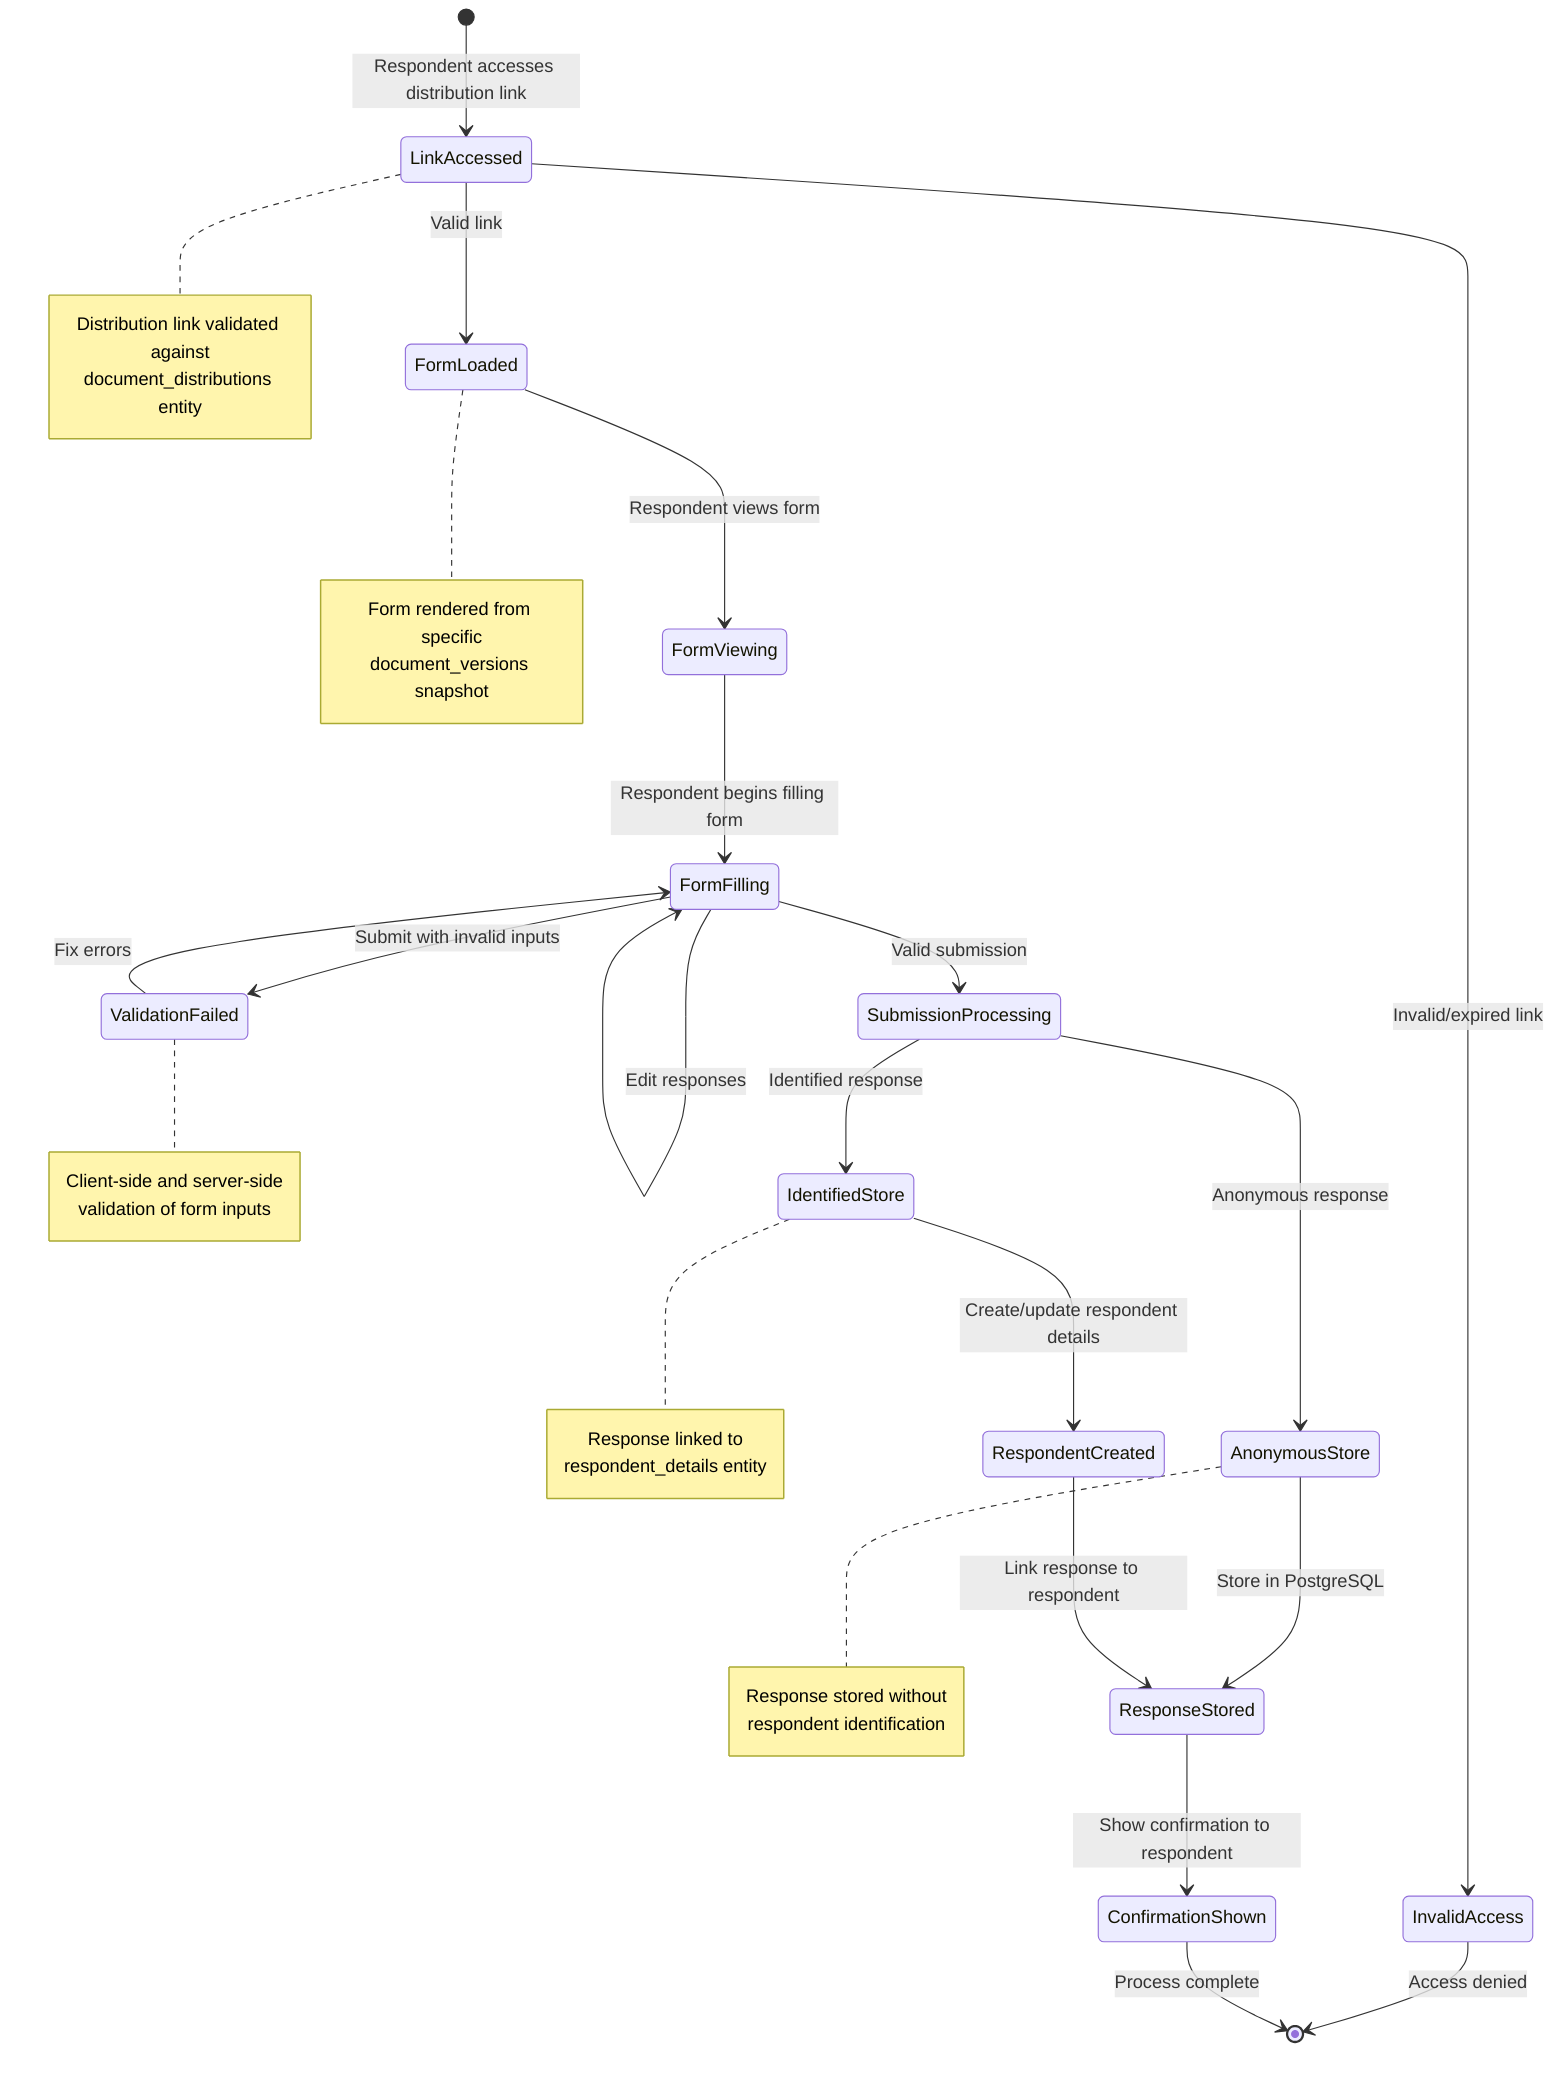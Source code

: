 stateDiagram-v2
    [*] --> LinkAccessed: Respondent accesses distribution link
    LinkAccessed --> FormLoaded: Valid link
    LinkAccessed --> InvalidAccess: Invalid/expired link
    InvalidAccess --> [*]: Access denied
    
    FormLoaded --> FormViewing: Respondent views form
    FormViewing --> FormFilling: Respondent begins filling form
    FormFilling --> FormFilling: Edit responses
    FormFilling --> ValidationFailed: Submit with invalid inputs
    ValidationFailed --> FormFilling: Fix errors
    
    FormFilling --> SubmissionProcessing: Valid submission
    SubmissionProcessing --> AnonymousStore: Anonymous response
    SubmissionProcessing --> IdentifiedStore: Identified response
    
    AnonymousStore --> ResponseStored: Store in PostgreSQL
    IdentifiedStore --> RespondentCreated: Create/update respondent details
    RespondentCreated --> ResponseStored: Link response to respondent
    
    ResponseStored --> ConfirmationShown: Show confirmation to respondent
    ConfirmationShown --> [*]: Process complete
    
    note right of LinkAccessed
        Distribution link validated against
        document_distributions entity
    end note
    
    note right of FormLoaded
        Form rendered from specific
        document_versions snapshot
    end note
    
    note right of ValidationFailed
        Client-side and server-side
        validation of form inputs
    end note
    
    note right of AnonymousStore
        Response stored without
        respondent identification
    end note
    
    note right of IdentifiedStore
        Response linked to
        respondent_details entity
    end note